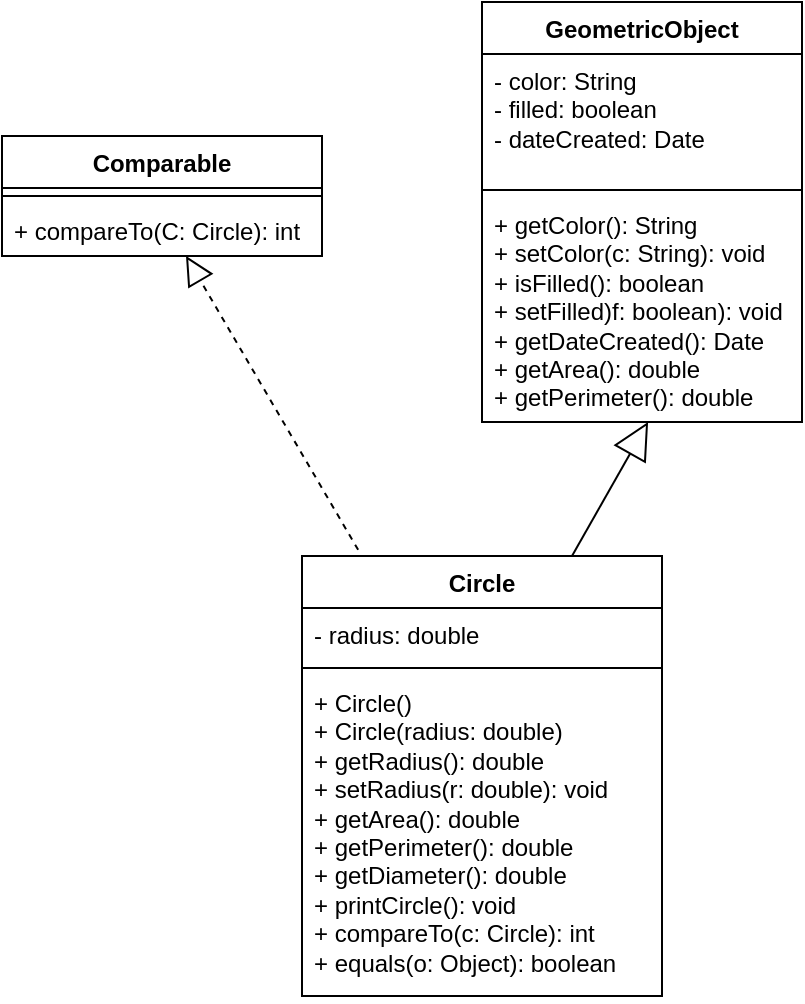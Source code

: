 <mxfile version="27.0.9">
  <diagram name="Page-1" id="e7e014a7-5840-1c2e-5031-d8a46d1fe8dd">
    <mxGraphModel dx="946" dy="613" grid="1" gridSize="10" guides="1" tooltips="1" connect="1" arrows="1" fold="1" page="1" pageScale="1" pageWidth="1169" pageHeight="826" background="none" math="0" shadow="0">
      <root>
        <mxCell id="0" />
        <mxCell id="1" parent="0" />
        <mxCell id="MKrEnvvUr3VqxRm098kG-41" value="GeometricObject" style="swimlane;fontStyle=1;align=center;verticalAlign=top;childLayout=stackLayout;horizontal=1;startSize=26;horizontalStack=0;resizeParent=1;resizeParentMax=0;resizeLast=0;collapsible=1;marginBottom=0;whiteSpace=wrap;html=1;" vertex="1" parent="1">
          <mxGeometry x="470" y="203" width="160" height="210" as="geometry" />
        </mxCell>
        <mxCell id="MKrEnvvUr3VqxRm098kG-42" value="- color: String&lt;div&gt;- filled: boolean&lt;/div&gt;&lt;div&gt;- dateCreated: Date&lt;/div&gt;" style="text;strokeColor=none;fillColor=none;align=left;verticalAlign=top;spacingLeft=4;spacingRight=4;overflow=hidden;rotatable=0;points=[[0,0.5],[1,0.5]];portConstraint=eastwest;whiteSpace=wrap;html=1;" vertex="1" parent="MKrEnvvUr3VqxRm098kG-41">
          <mxGeometry y="26" width="160" height="64" as="geometry" />
        </mxCell>
        <mxCell id="MKrEnvvUr3VqxRm098kG-43" value="" style="line;strokeWidth=1;fillColor=none;align=left;verticalAlign=middle;spacingTop=-1;spacingLeft=3;spacingRight=3;rotatable=0;labelPosition=right;points=[];portConstraint=eastwest;strokeColor=inherit;" vertex="1" parent="MKrEnvvUr3VqxRm098kG-41">
          <mxGeometry y="90" width="160" height="8" as="geometry" />
        </mxCell>
        <mxCell id="MKrEnvvUr3VqxRm098kG-44" value="+ getColor(): String&lt;div&gt;+ setColor(c: String): void&lt;/div&gt;&lt;div&gt;+ isFilled(): boolean&lt;/div&gt;&lt;div&gt;+ setFilled)f: boolean): void&lt;/div&gt;&lt;div&gt;+ getDateCreated(): Date&lt;/div&gt;&lt;div&gt;+ getArea(): double&amp;nbsp;&lt;/div&gt;&lt;div&gt;+ getPerimeter(): double&lt;/div&gt;" style="text;strokeColor=none;fillColor=none;align=left;verticalAlign=top;spacingLeft=4;spacingRight=4;overflow=hidden;rotatable=0;points=[[0,0.5],[1,0.5]];portConstraint=eastwest;whiteSpace=wrap;html=1;" vertex="1" parent="MKrEnvvUr3VqxRm098kG-41">
          <mxGeometry y="98" width="160" height="112" as="geometry" />
        </mxCell>
        <mxCell id="MKrEnvvUr3VqxRm098kG-49" value="Circle" style="swimlane;fontStyle=1;align=center;verticalAlign=top;childLayout=stackLayout;horizontal=1;startSize=26;horizontalStack=0;resizeParent=1;resizeParentMax=0;resizeLast=0;collapsible=1;marginBottom=0;whiteSpace=wrap;html=1;" vertex="1" parent="1">
          <mxGeometry x="380" y="480" width="180" height="220" as="geometry" />
        </mxCell>
        <mxCell id="MKrEnvvUr3VqxRm098kG-50" value="- radius: double" style="text;strokeColor=none;fillColor=none;align=left;verticalAlign=top;spacingLeft=4;spacingRight=4;overflow=hidden;rotatable=0;points=[[0,0.5],[1,0.5]];portConstraint=eastwest;whiteSpace=wrap;html=1;" vertex="1" parent="MKrEnvvUr3VqxRm098kG-49">
          <mxGeometry y="26" width="180" height="26" as="geometry" />
        </mxCell>
        <mxCell id="MKrEnvvUr3VqxRm098kG-51" value="" style="line;strokeWidth=1;fillColor=none;align=left;verticalAlign=middle;spacingTop=-1;spacingLeft=3;spacingRight=3;rotatable=0;labelPosition=right;points=[];portConstraint=eastwest;strokeColor=inherit;" vertex="1" parent="MKrEnvvUr3VqxRm098kG-49">
          <mxGeometry y="52" width="180" height="8" as="geometry" />
        </mxCell>
        <mxCell id="MKrEnvvUr3VqxRm098kG-52" value="+ Circle()&lt;div&gt;+ Circle(radius: double)&lt;/div&gt;&lt;div&gt;+ getRadius(): double&lt;/div&gt;&lt;div&gt;+ setRadius(r: double): void&lt;/div&gt;&lt;div&gt;+ getArea(): double&lt;/div&gt;&lt;div&gt;+ getPerimeter(): double&lt;/div&gt;&lt;div&gt;+ getDiameter(): double&lt;/div&gt;&lt;div&gt;+ printCircle(): void&lt;/div&gt;&lt;div&gt;+ compareTo(c: Circle): int&lt;/div&gt;&lt;div&gt;+ equals(o: Object): boolean&lt;/div&gt;" style="text;strokeColor=none;fillColor=none;align=left;verticalAlign=top;spacingLeft=4;spacingRight=4;overflow=hidden;rotatable=0;points=[[0,0.5],[1,0.5]];portConstraint=eastwest;whiteSpace=wrap;html=1;" vertex="1" parent="MKrEnvvUr3VqxRm098kG-49">
          <mxGeometry y="60" width="180" height="160" as="geometry" />
        </mxCell>
        <mxCell id="MKrEnvvUr3VqxRm098kG-53" value="Comparable" style="swimlane;fontStyle=1;align=center;verticalAlign=top;childLayout=stackLayout;horizontal=1;startSize=26;horizontalStack=0;resizeParent=1;resizeParentMax=0;resizeLast=0;collapsible=1;marginBottom=0;whiteSpace=wrap;html=1;" vertex="1" parent="1">
          <mxGeometry x="230" y="270" width="160" height="60" as="geometry" />
        </mxCell>
        <mxCell id="MKrEnvvUr3VqxRm098kG-55" value="" style="line;strokeWidth=1;fillColor=none;align=left;verticalAlign=middle;spacingTop=-1;spacingLeft=3;spacingRight=3;rotatable=0;labelPosition=right;points=[];portConstraint=eastwest;strokeColor=inherit;" vertex="1" parent="MKrEnvvUr3VqxRm098kG-53">
          <mxGeometry y="26" width="160" height="8" as="geometry" />
        </mxCell>
        <mxCell id="MKrEnvvUr3VqxRm098kG-56" value="+ compareTo(C: Circle): int" style="text;strokeColor=none;fillColor=none;align=left;verticalAlign=top;spacingLeft=4;spacingRight=4;overflow=hidden;rotatable=0;points=[[0,0.5],[1,0.5]];portConstraint=eastwest;whiteSpace=wrap;html=1;" vertex="1" parent="MKrEnvvUr3VqxRm098kG-53">
          <mxGeometry y="34" width="160" height="26" as="geometry" />
        </mxCell>
        <mxCell id="MKrEnvvUr3VqxRm098kG-57" value="" style="endArrow=block;dashed=1;endFill=0;endSize=12;html=1;rounded=0;entryX=0.575;entryY=1;entryDx=0;entryDy=0;entryPerimeter=0;exitX=0.156;exitY=-0.014;exitDx=0;exitDy=0;exitPerimeter=0;" edge="1" parent="1" source="MKrEnvvUr3VqxRm098kG-49" target="MKrEnvvUr3VqxRm098kG-56">
          <mxGeometry width="160" relative="1" as="geometry">
            <mxPoint x="230" y="460" as="sourcePoint" />
            <mxPoint x="320" y="340" as="targetPoint" />
          </mxGeometry>
        </mxCell>
        <mxCell id="MKrEnvvUr3VqxRm098kG-58" value="" style="endArrow=block;endSize=16;endFill=0;html=1;rounded=0;entryX=0.519;entryY=1;entryDx=0;entryDy=0;entryPerimeter=0;exitX=0.75;exitY=0;exitDx=0;exitDy=0;" edge="1" parent="1" source="MKrEnvvUr3VqxRm098kG-49" target="MKrEnvvUr3VqxRm098kG-44">
          <mxGeometry width="160" relative="1" as="geometry">
            <mxPoint x="530" y="460" as="sourcePoint" />
            <mxPoint x="620" y="460" as="targetPoint" />
          </mxGeometry>
        </mxCell>
      </root>
    </mxGraphModel>
  </diagram>
</mxfile>
